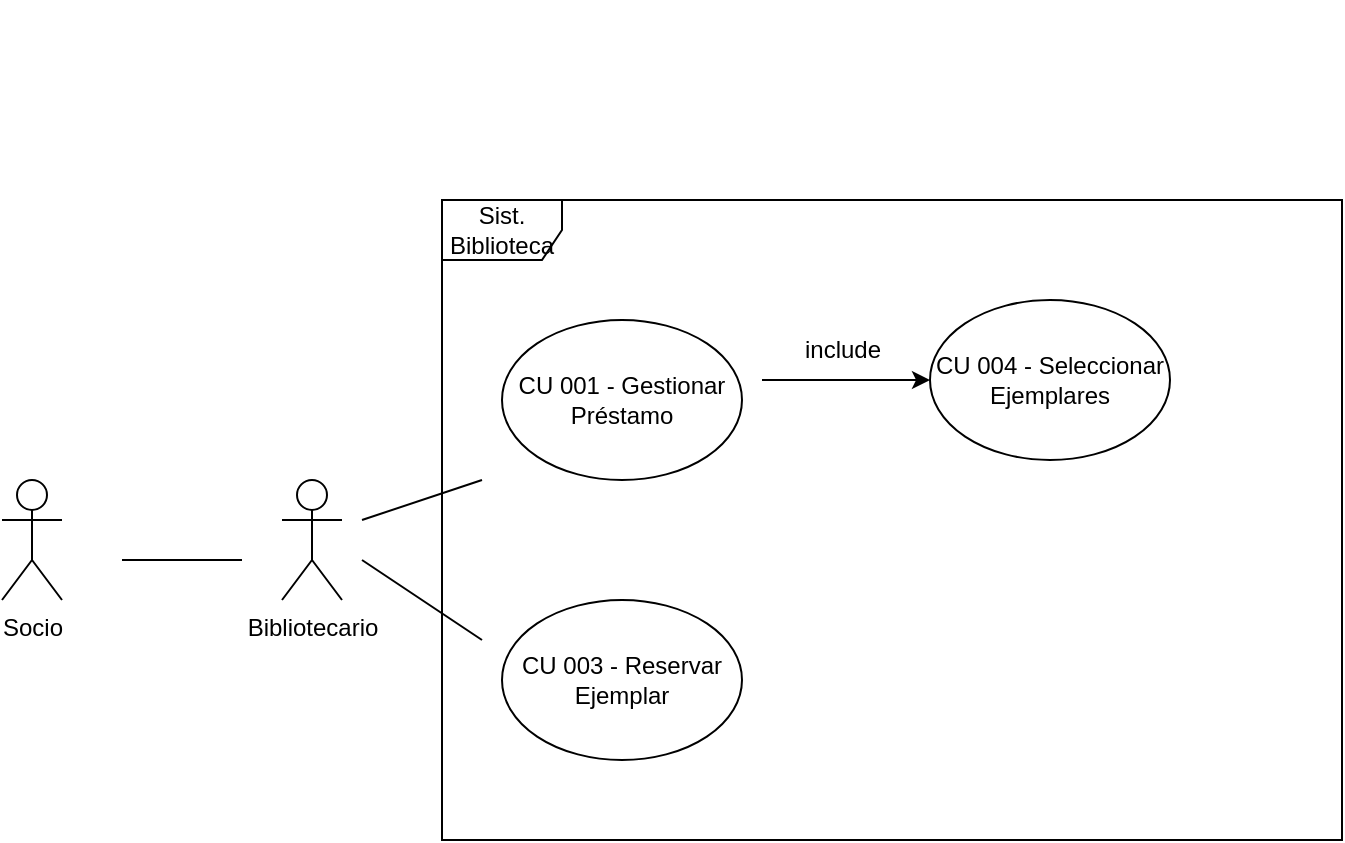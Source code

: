 <mxfile version="21.3.3" type="device" pages="2">
  <diagram name="RFN1" id="alWDBipzFA0aN935PjXP">
    <mxGraphModel dx="1614" dy="450" grid="1" gridSize="10" guides="1" tooltips="1" connect="1" arrows="1" fold="1" page="1" pageScale="1" pageWidth="827" pageHeight="1169" math="0" shadow="0">
      <root>
        <mxCell id="0" />
        <mxCell id="1" parent="0" />
        <mxCell id="7LNxAaKJ1uwpZ43bIjLh-2" value="&lt;h1&gt;&lt;br&gt;&lt;/h1&gt;" style="text;html=1;strokeColor=none;fillColor=none;spacing=5;spacingTop=-20;whiteSpace=wrap;overflow=hidden;rounded=0;" parent="1" vertex="1">
          <mxGeometry x="90" y="40" width="190" height="120" as="geometry" />
        </mxCell>
        <mxCell id="7LNxAaKJ1uwpZ43bIjLh-3" value="Sist. Biblioteca" style="shape=umlFrame;whiteSpace=wrap;html=1;pointerEvents=0;" parent="1" vertex="1">
          <mxGeometry x="50" y="130" width="450" height="320" as="geometry" />
        </mxCell>
        <mxCell id="7LNxAaKJ1uwpZ43bIjLh-4" value="Bibliotecario" style="shape=umlActor;verticalLabelPosition=bottom;verticalAlign=top;html=1;" parent="1" vertex="1">
          <mxGeometry x="-30" y="270" width="30" height="60" as="geometry" />
        </mxCell>
        <mxCell id="7LNxAaKJ1uwpZ43bIjLh-13" value="" style="endArrow=none;html=1;rounded=0;" parent="1" edge="1">
          <mxGeometry width="50" height="50" relative="1" as="geometry">
            <mxPoint x="-110" y="310" as="sourcePoint" />
            <mxPoint x="-50" y="310" as="targetPoint" />
          </mxGeometry>
        </mxCell>
        <mxCell id="7LNxAaKJ1uwpZ43bIjLh-14" value="Socio" style="shape=umlActor;verticalLabelPosition=bottom;verticalAlign=top;html=1;" parent="1" vertex="1">
          <mxGeometry x="-170" y="270" width="30" height="60" as="geometry" />
        </mxCell>
        <mxCell id="7LNxAaKJ1uwpZ43bIjLh-15" value="CU 001 - Gestionar Préstamo" style="ellipse;whiteSpace=wrap;html=1;" parent="1" vertex="1">
          <mxGeometry x="80" y="190" width="120" height="80" as="geometry" />
        </mxCell>
        <mxCell id="7LNxAaKJ1uwpZ43bIjLh-16" value="" style="endArrow=none;html=1;rounded=0;" parent="1" edge="1">
          <mxGeometry width="50" height="50" relative="1" as="geometry">
            <mxPoint x="10" y="290" as="sourcePoint" />
            <mxPoint x="70" y="270" as="targetPoint" />
          </mxGeometry>
        </mxCell>
        <mxCell id="7LNxAaKJ1uwpZ43bIjLh-26" value="CU 003 - Reservar Ejemplar" style="ellipse;whiteSpace=wrap;html=1;" parent="1" vertex="1">
          <mxGeometry x="80" y="330" width="120" height="80" as="geometry" />
        </mxCell>
        <mxCell id="7LNxAaKJ1uwpZ43bIjLh-27" value="" style="endArrow=none;html=1;rounded=0;" parent="1" edge="1">
          <mxGeometry width="50" height="50" relative="1" as="geometry">
            <mxPoint x="10" y="310" as="sourcePoint" />
            <mxPoint x="70" y="350" as="targetPoint" />
          </mxGeometry>
        </mxCell>
        <mxCell id="oDADvb3UHwLigmZZRw7w-1" value="" style="endArrow=classic;html=1;rounded=0;entryX=0;entryY=0.5;entryDx=0;entryDy=0;" edge="1" parent="1" target="oDADvb3UHwLigmZZRw7w-2">
          <mxGeometry width="50" height="50" relative="1" as="geometry">
            <mxPoint x="210" y="220" as="sourcePoint" />
            <mxPoint x="260" y="170" as="targetPoint" />
          </mxGeometry>
        </mxCell>
        <mxCell id="oDADvb3UHwLigmZZRw7w-2" value="CU 004 - Seleccionar Ejemplares" style="ellipse;whiteSpace=wrap;html=1;" vertex="1" parent="1">
          <mxGeometry x="294" y="180" width="120" height="80" as="geometry" />
        </mxCell>
        <mxCell id="oDADvb3UHwLigmZZRw7w-3" value="include" style="text;html=1;align=center;verticalAlign=middle;resizable=0;points=[];autosize=1;strokeColor=none;fillColor=none;" vertex="1" parent="1">
          <mxGeometry x="220" y="190" width="60" height="30" as="geometry" />
        </mxCell>
      </root>
    </mxGraphModel>
  </diagram>
  <diagram name="RFN2" id="wHJxgzCudT09oeCbJsFZ">
    <mxGraphModel dx="984" dy="505" grid="1" gridSize="10" guides="1" tooltips="1" connect="1" arrows="1" fold="1" page="1" pageScale="1" pageWidth="827" pageHeight="1169" math="0" shadow="0">
      <root>
        <mxCell id="U8apNXJn8xlT9vHnQ5xH-0" />
        <mxCell id="U8apNXJn8xlT9vHnQ5xH-1" parent="U8apNXJn8xlT9vHnQ5xH-0" />
        <mxCell id="U8apNXJn8xlT9vHnQ5xH-2" value="&lt;h1&gt;&lt;br&gt;&lt;/h1&gt;" style="text;html=1;strokeColor=none;fillColor=none;spacing=5;spacingTop=-20;whiteSpace=wrap;overflow=hidden;rounded=0;" vertex="1" parent="U8apNXJn8xlT9vHnQ5xH-1">
          <mxGeometry x="90" y="40" width="190" height="120" as="geometry" />
        </mxCell>
        <mxCell id="U8apNXJn8xlT9vHnQ5xH-3" value="Sist. Biblioteca" style="shape=umlFrame;whiteSpace=wrap;html=1;pointerEvents=0;" vertex="1" parent="U8apNXJn8xlT9vHnQ5xH-1">
          <mxGeometry x="260" y="130" width="240" height="380" as="geometry" />
        </mxCell>
        <mxCell id="U8apNXJn8xlT9vHnQ5xH-5" value="Administrativo" style="shape=umlActor;verticalLabelPosition=bottom;verticalAlign=top;html=1;" vertex="1" parent="U8apNXJn8xlT9vHnQ5xH-1">
          <mxGeometry x="540" y="290" width="30" height="60" as="geometry" />
        </mxCell>
        <mxCell id="U8apNXJn8xlT9vHnQ5xH-6" value="CU 002 - Asignar Sanción Económica" style="ellipse;whiteSpace=wrap;html=1;" vertex="1" parent="U8apNXJn8xlT9vHnQ5xH-1">
          <mxGeometry x="310" y="270" width="120" height="80" as="geometry" />
        </mxCell>
        <mxCell id="U8apNXJn8xlT9vHnQ5xH-7" value="" style="endArrow=none;html=1;rounded=0;exitX=1;exitY=0.5;exitDx=0;exitDy=0;entryX=0;entryY=0.333;entryDx=0;entryDy=0;entryPerimeter=0;" edge="1" parent="U8apNXJn8xlT9vHnQ5xH-1" source="U8apNXJn8xlT9vHnQ5xH-6" target="U8apNXJn8xlT9vHnQ5xH-5">
          <mxGeometry width="50" height="50" relative="1" as="geometry">
            <mxPoint x="640" y="340" as="sourcePoint" />
            <mxPoint x="730" y="340" as="targetPoint" />
          </mxGeometry>
        </mxCell>
      </root>
    </mxGraphModel>
  </diagram>
</mxfile>

